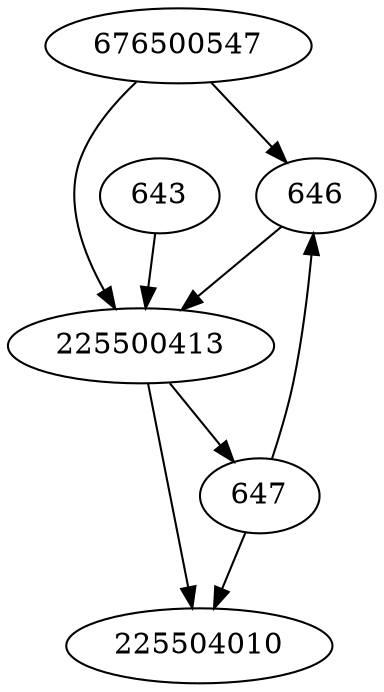 strict digraph  {
676500547;
643;
646;
647;
225504010;
225500413;
676500547 -> 646;
676500547 -> 225500413;
643 -> 225500413;
646 -> 225500413;
647 -> 225504010;
647 -> 646;
225500413 -> 647;
225500413 -> 225504010;
}
